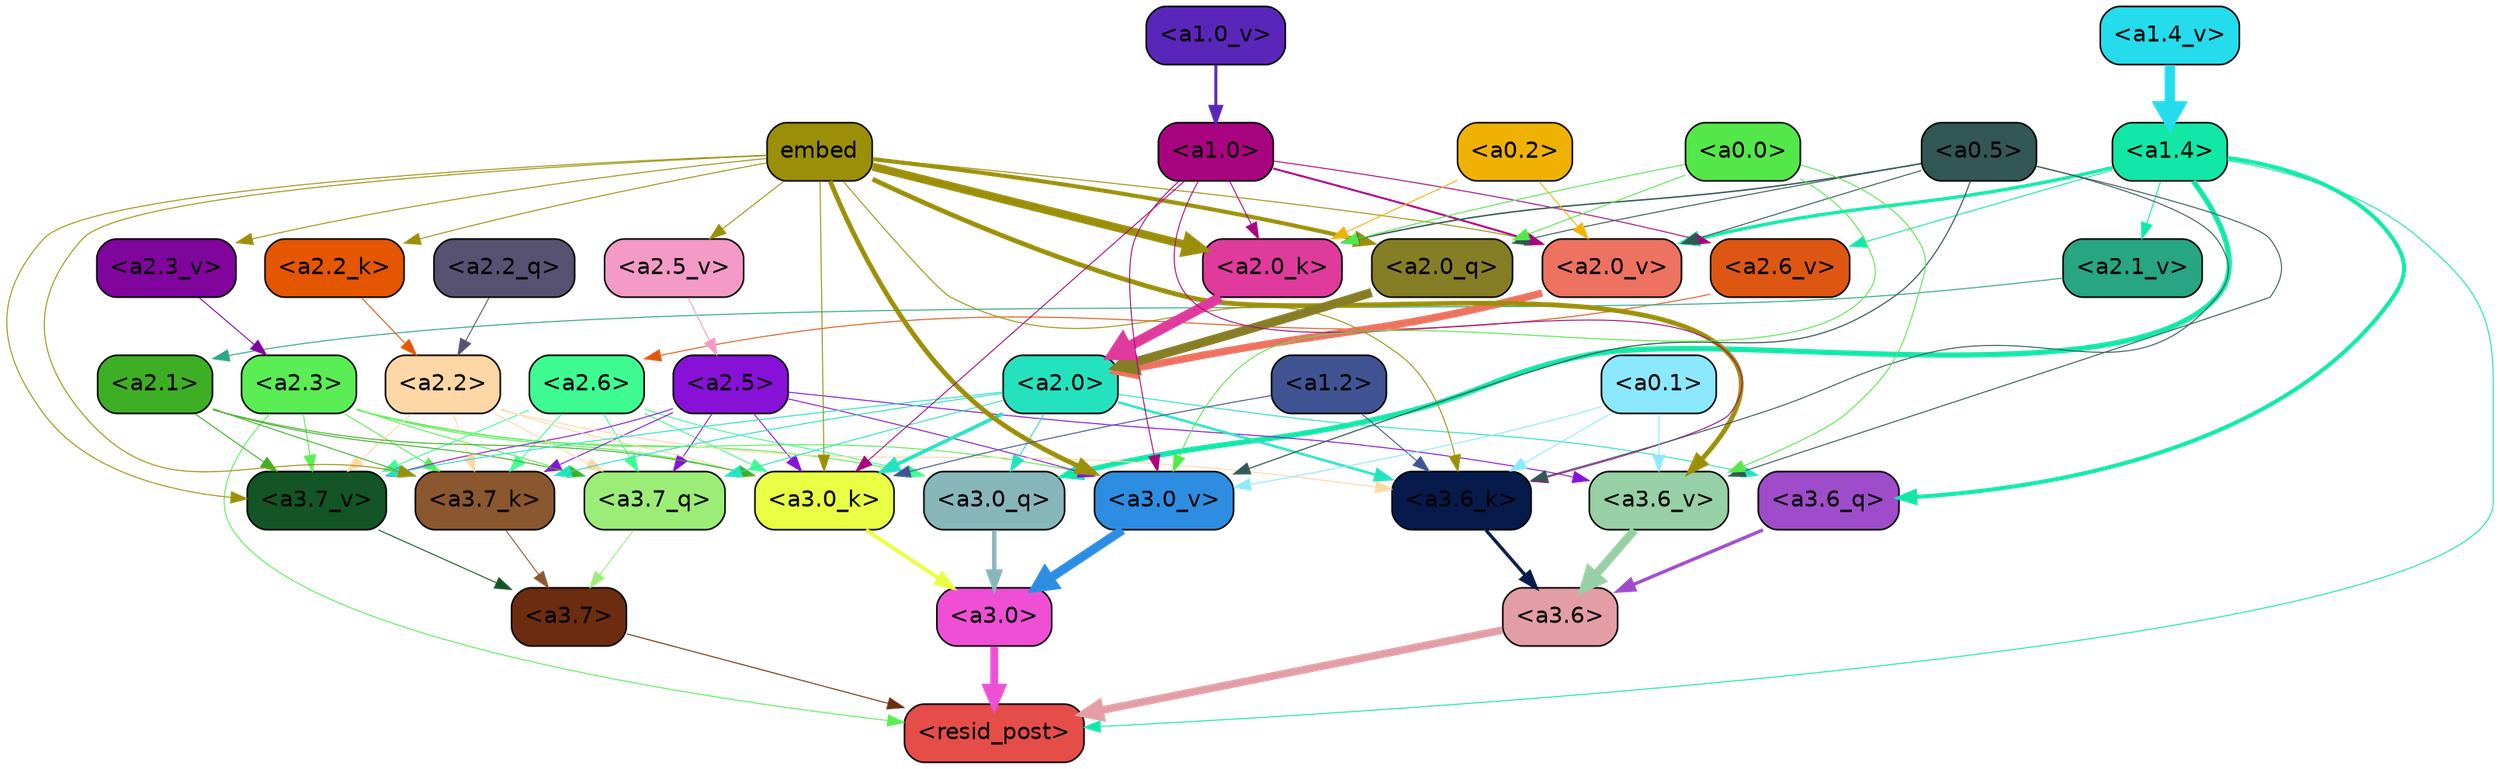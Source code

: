 strict digraph "" {
	graph [bgcolor=transparent,
		layout=dot,
		overlap=false,
		splines=true
	];
	"<a3.7>"	[color=black,
		fillcolor="#6c2c10",
		fontname=Helvetica,
		shape=box,
		style="filled, rounded"];
	"<resid_post>"	[color=black,
		fillcolor="#e54d49",
		fontname=Helvetica,
		shape=box,
		style="filled, rounded"];
	"<a3.7>" -> "<resid_post>"	[color="#6c2c10",
		penwidth=0.6];
	"<a3.6>"	[color=black,
		fillcolor="#e39ea5",
		fontname=Helvetica,
		shape=box,
		style="filled, rounded"];
	"<a3.6>" -> "<resid_post>"	[color="#e39ea5",
		penwidth=4.753257989883423];
	"<a3.0>"	[color=black,
		fillcolor="#ee4fd5",
		fontname=Helvetica,
		shape=box,
		style="filled, rounded"];
	"<a3.0>" -> "<resid_post>"	[color="#ee4fd5",
		penwidth=4.90053927898407];
	"<a2.3>"	[color=black,
		fillcolor="#5aed54",
		fontname=Helvetica,
		shape=box,
		style="filled, rounded"];
	"<a2.3>" -> "<resid_post>"	[color="#5aed54",
		penwidth=0.6];
	"<a3.7_q>"	[color=black,
		fillcolor="#9bed77",
		fontname=Helvetica,
		shape=box,
		style="filled, rounded"];
	"<a2.3>" -> "<a3.7_q>"	[color="#5aed54",
		penwidth=0.6];
	"<a3.0_q>"	[color=black,
		fillcolor="#87b6ba",
		fontname=Helvetica,
		shape=box,
		style="filled, rounded"];
	"<a2.3>" -> "<a3.0_q>"	[color="#5aed54",
		penwidth=0.6];
	"<a3.7_k>"	[color=black,
		fillcolor="#8a572f",
		fontname=Helvetica,
		shape=box,
		style="filled, rounded"];
	"<a2.3>" -> "<a3.7_k>"	[color="#5aed54",
		penwidth=0.6];
	"<a3.0_k>"	[color=black,
		fillcolor="#e9ff44",
		fontname=Helvetica,
		shape=box,
		style="filled, rounded"];
	"<a2.3>" -> "<a3.0_k>"	[color="#5aed54",
		penwidth=0.6];
	"<a3.7_v>"	[color=black,
		fillcolor="#135524",
		fontname=Helvetica,
		shape=box,
		style="filled, rounded"];
	"<a2.3>" -> "<a3.7_v>"	[color="#5aed54",
		penwidth=0.6];
	"<a3.0_v>"	[color=black,
		fillcolor="#2d8de1",
		fontname=Helvetica,
		shape=box,
		style="filled, rounded"];
	"<a2.3>" -> "<a3.0_v>"	[color="#5aed54",
		penwidth=0.6];
	"<a1.4>"	[color=black,
		fillcolor="#12e7a8",
		fontname=Helvetica,
		shape=box,
		style="filled, rounded"];
	"<a1.4>" -> "<resid_post>"	[color="#12e7a8",
		penwidth=0.6];
	"<a3.6_q>"	[color=black,
		fillcolor="#9e4cc9",
		fontname=Helvetica,
		shape=box,
		style="filled, rounded"];
	"<a1.4>" -> "<a3.6_q>"	[color="#12e7a8",
		penwidth=2.5149343013763428];
	"<a1.4>" -> "<a3.0_q>"	[color="#12e7a8",
		penwidth=3.2760138511657715];
	"<a2.6_v>"	[color=black,
		fillcolor="#dd5713",
		fontname=Helvetica,
		shape=box,
		style="filled, rounded"];
	"<a1.4>" -> "<a2.6_v>"	[color="#12e7a8",
		penwidth=0.6];
	"<a2.1_v>"	[color=black,
		fillcolor="#28a582",
		fontname=Helvetica,
		shape=box,
		style="filled, rounded"];
	"<a1.4>" -> "<a2.1_v>"	[color="#12e7a8",
		penwidth=0.6];
	"<a2.0_v>"	[color=black,
		fillcolor="#ed7260",
		fontname=Helvetica,
		shape=box,
		style="filled, rounded"];
	"<a1.4>" -> "<a2.0_v>"	[color="#12e7a8",
		penwidth=2.0870713144540787];
	"<a3.7_q>" -> "<a3.7>"	[color="#9bed77",
		penwidth=0.6];
	"<a3.6_q>" -> "<a3.6>"	[color="#9e4cc9",
		penwidth=2.091020345687866];
	"<a3.0_q>" -> "<a3.0>"	[color="#87b6ba",
		penwidth=2.7421876192092896];
	"<a3.7_k>" -> "<a3.7>"	[color="#8a572f",
		penwidth=0.6];
	"<a3.6_k>"	[color=black,
		fillcolor="#071a4c",
		fontname=Helvetica,
		shape=box,
		style="filled, rounded"];
	"<a3.6_k>" -> "<a3.6>"	[color="#071a4c",
		penwidth=2.048597991466522];
	"<a3.0_k>" -> "<a3.0>"	[color="#e9ff44",
		penwidth=2.476402521133423];
	"<a3.7_v>" -> "<a3.7>"	[color="#135524",
		penwidth=0.6];
	"<a3.6_v>"	[color=black,
		fillcolor="#97d0a4",
		fontname=Helvetica,
		shape=box,
		style="filled, rounded"];
	"<a3.6_v>" -> "<a3.6>"	[color="#97d0a4",
		penwidth=5.2550448179244995];
	"<a3.0_v>" -> "<a3.0>"	[color="#2d8de1",
		penwidth=5.652270674705505];
	"<a2.6>"	[color=black,
		fillcolor="#3ffc92",
		fontname=Helvetica,
		shape=box,
		style="filled, rounded"];
	"<a2.6>" -> "<a3.7_q>"	[color="#3ffc92",
		penwidth=0.6];
	"<a2.6>" -> "<a3.0_q>"	[color="#3ffc92",
		penwidth=0.6];
	"<a2.6>" -> "<a3.7_k>"	[color="#3ffc92",
		penwidth=0.6];
	"<a2.6>" -> "<a3.0_k>"	[color="#3ffc92",
		penwidth=0.6];
	"<a2.6>" -> "<a3.7_v>"	[color="#3ffc92",
		penwidth=0.6];
	"<a2.5>"	[color=black,
		fillcolor="#8711d6",
		fontname=Helvetica,
		shape=box,
		style="filled, rounded"];
	"<a2.5>" -> "<a3.7_q>"	[color="#8711d6",
		penwidth=0.6];
	"<a2.5>" -> "<a3.7_k>"	[color="#8711d6",
		penwidth=0.6];
	"<a2.5>" -> "<a3.0_k>"	[color="#8711d6",
		penwidth=0.6];
	"<a2.5>" -> "<a3.7_v>"	[color="#8711d6",
		penwidth=0.6];
	"<a2.5>" -> "<a3.6_v>"	[color="#8711d6",
		penwidth=0.6];
	"<a2.5>" -> "<a3.0_v>"	[color="#8711d6",
		penwidth=0.6];
	"<a2.2>"	[color=black,
		fillcolor="#fdd7a5",
		fontname=Helvetica,
		shape=box,
		style="filled, rounded"];
	"<a2.2>" -> "<a3.7_q>"	[color="#fdd7a5",
		penwidth=0.6];
	"<a2.2>" -> "<a3.7_k>"	[color="#fdd7a5",
		penwidth=0.6];
	"<a2.2>" -> "<a3.6_k>"	[color="#fdd7a5",
		penwidth=0.6];
	"<a2.2>" -> "<a3.0_k>"	[color="#fdd7a5",
		penwidth=0.6];
	"<a2.2>" -> "<a3.7_v>"	[color="#fdd7a5",
		penwidth=0.6];
	"<a2.1>"	[color=black,
		fillcolor="#3eaf24",
		fontname=Helvetica,
		shape=box,
		style="filled, rounded"];
	"<a2.1>" -> "<a3.7_q>"	[color="#3eaf24",
		penwidth=0.6];
	"<a2.1>" -> "<a3.7_k>"	[color="#3eaf24",
		penwidth=0.6];
	"<a2.1>" -> "<a3.0_k>"	[color="#3eaf24",
		penwidth=0.6];
	"<a2.1>" -> "<a3.7_v>"	[color="#3eaf24",
		penwidth=0.6];
	"<a2.0>"	[color=black,
		fillcolor="#25e2bf",
		fontname=Helvetica,
		shape=box,
		style="filled, rounded"];
	"<a2.0>" -> "<a3.7_q>"	[color="#25e2bf",
		penwidth=0.6];
	"<a2.0>" -> "<a3.6_q>"	[color="#25e2bf",
		penwidth=0.6];
	"<a2.0>" -> "<a3.0_q>"	[color="#25e2bf",
		penwidth=0.6];
	"<a2.0>" -> "<a3.7_k>"	[color="#25e2bf",
		penwidth=0.6];
	"<a2.0>" -> "<a3.6_k>"	[color="#25e2bf",
		penwidth=1.5290023684501648];
	"<a2.0>" -> "<a3.0_k>"	[color="#25e2bf",
		penwidth=2.2635570764541626];
	"<a2.0>" -> "<a3.7_v>"	[color="#25e2bf",
		penwidth=0.6];
	embed	[color=black,
		fillcolor="#9b8f09",
		fontname=Helvetica,
		shape=box,
		style="filled, rounded"];
	embed -> "<a3.7_k>"	[color="#9b8f09",
		penwidth=0.6];
	embed -> "<a3.6_k>"	[color="#9b8f09",
		penwidth=0.6];
	embed -> "<a3.0_k>"	[color="#9b8f09",
		penwidth=0.6];
	embed -> "<a3.7_v>"	[color="#9b8f09",
		penwidth=0.6];
	embed -> "<a3.6_v>"	[color="#9b8f09",
		penwidth=2.9556376338005066];
	embed -> "<a3.0_v>"	[color="#9b8f09",
		penwidth=2.972973108291626];
	"<a2.0_q>"	[color=black,
		fillcolor="#857e25",
		fontname=Helvetica,
		shape=box,
		style="filled, rounded"];
	embed -> "<a2.0_q>"	[color="#9b8f09",
		penwidth=2.522909115999937];
	"<a2.2_k>"	[color=black,
		fillcolor="#e55600",
		fontname=Helvetica,
		shape=box,
		style="filled, rounded"];
	embed -> "<a2.2_k>"	[color="#9b8f09",
		penwidth=0.6];
	"<a2.0_k>"	[color=black,
		fillcolor="#de3b9c",
		fontname=Helvetica,
		shape=box,
		style="filled, rounded"];
	embed -> "<a2.0_k>"	[color="#9b8f09",
		penwidth=5.094568967819214];
	"<a2.5_v>"	[color=black,
		fillcolor="#f39ac6",
		fontname=Helvetica,
		shape=box,
		style="filled, rounded"];
	embed -> "<a2.5_v>"	[color="#9b8f09",
		penwidth=0.6];
	"<a2.3_v>"	[color=black,
		fillcolor="#7f059d",
		fontname=Helvetica,
		shape=box,
		style="filled, rounded"];
	embed -> "<a2.3_v>"	[color="#9b8f09",
		penwidth=0.6];
	embed -> "<a2.0_v>"	[color="#9b8f09",
		penwidth=0.6];
	"<a1.2>"	[color=black,
		fillcolor="#405393",
		fontname=Helvetica,
		shape=box,
		style="filled, rounded"];
	"<a1.2>" -> "<a3.6_k>"	[color="#405393",
		penwidth=0.6];
	"<a1.2>" -> "<a3.0_k>"	[color="#405393",
		penwidth=0.6];
	"<a1.0>"	[color=black,
		fillcolor="#a9047f",
		fontname=Helvetica,
		shape=box,
		style="filled, rounded"];
	"<a1.0>" -> "<a3.6_k>"	[color="#a9047f",
		penwidth=0.6];
	"<a1.0>" -> "<a3.0_k>"	[color="#a9047f",
		penwidth=0.6];
	"<a1.0>" -> "<a3.0_v>"	[color="#a9047f",
		penwidth=0.6];
	"<a1.0>" -> "<a2.0_k>"	[color="#a9047f",
		penwidth=0.6];
	"<a1.0>" -> "<a2.6_v>"	[color="#a9047f",
		penwidth=0.6];
	"<a1.0>" -> "<a2.0_v>"	[color="#a9047f",
		penwidth=1.2152502536773682];
	"<a0.5>"	[color=black,
		fillcolor="#325755",
		fontname=Helvetica,
		shape=box,
		style="filled, rounded"];
	"<a0.5>" -> "<a3.6_k>"	[color="#325755",
		penwidth=0.6];
	"<a0.5>" -> "<a3.6_v>"	[color="#325755",
		penwidth=0.6];
	"<a0.5>" -> "<a3.0_v>"	[color="#325755",
		penwidth=0.6790935099124908];
	"<a0.5>" -> "<a2.0_q>"	[color="#325755",
		penwidth=0.6];
	"<a0.5>" -> "<a2.0_k>"	[color="#325755",
		penwidth=0.8835153579711914];
	"<a0.5>" -> "<a2.0_v>"	[color="#325755",
		penwidth=0.6];
	"<a0.1>"	[color=black,
		fillcolor="#8be8ff",
		fontname=Helvetica,
		shape=box,
		style="filled, rounded"];
	"<a0.1>" -> "<a3.6_k>"	[color="#8be8ff",
		penwidth=0.6];
	"<a0.1>" -> "<a3.6_v>"	[color="#8be8ff",
		penwidth=0.6];
	"<a0.1>" -> "<a3.0_v>"	[color="#8be8ff",
		penwidth=0.6];
	"<a0.0>"	[color=black,
		fillcolor="#54e749",
		fontname=Helvetica,
		shape=box,
		style="filled, rounded"];
	"<a0.0>" -> "<a3.6_v>"	[color="#54e749",
		penwidth=0.6];
	"<a0.0>" -> "<a3.0_v>"	[color="#54e749",
		penwidth=0.6];
	"<a0.0>" -> "<a2.0_q>"	[color="#54e749",
		penwidth=0.6];
	"<a0.0>" -> "<a2.0_k>"	[color="#54e749",
		penwidth=0.6];
	"<a2.2_q>"	[color=black,
		fillcolor="#575172",
		fontname=Helvetica,
		shape=box,
		style="filled, rounded"];
	"<a2.2_q>" -> "<a2.2>"	[color="#575172",
		penwidth=0.6];
	"<a2.0_q>" -> "<a2.0>"	[color="#857e25",
		penwidth=5.557696580886841];
	"<a2.2_k>" -> "<a2.2>"	[color="#e55600",
		penwidth=0.6];
	"<a2.0_k>" -> "<a2.0>"	[color="#de3b9c",
		penwidth=6.320472955703735];
	"<a2.6_v>" -> "<a2.6>"	[color="#dd5713",
		penwidth=0.6];
	"<a2.5_v>" -> "<a2.5>"	[color="#f39ac6",
		penwidth=0.6];
	"<a2.3_v>" -> "<a2.3>"	[color="#7f059d",
		penwidth=0.6];
	"<a2.1_v>" -> "<a2.1>"	[color="#28a582",
		penwidth=0.6];
	"<a2.0_v>" -> "<a2.0>"	[color="#ed7260",
		penwidth=4.611755967140198];
	"<a0.2>"	[color=black,
		fillcolor="#efb203",
		fontname=Helvetica,
		shape=box,
		style="filled, rounded"];
	"<a0.2>" -> "<a2.0_k>"	[color="#efb203",
		penwidth=0.6];
	"<a0.2>" -> "<a2.0_v>"	[color="#efb203",
		penwidth=0.6];
	"<a1.4_v>"	[color=black,
		fillcolor="#24dcec",
		fontname=Helvetica,
		shape=box,
		style="filled, rounded"];
	"<a1.4_v>" -> "<a1.4>"	[color="#24dcec",
		penwidth=6.5241758823394775];
	"<a1.0_v>"	[color=black,
		fillcolor="#5a26ba",
		fontname=Helvetica,
		shape=box,
		style="filled, rounded"];
	"<a1.0_v>" -> "<a1.0>"	[color="#5a26ba",
		penwidth=1.8809151649475098];
}

